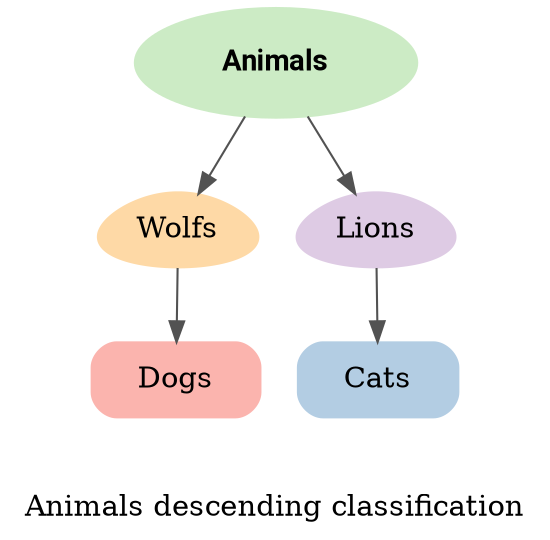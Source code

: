 digraph Animals {
  label="\n\nAnimals descending classification"

  node [style="rounded, filled" colorscheme=pastel15]
  edge [arrowsize=1 color="/greys4/4"]

  Animals [color=3 fontname="Roboto Bold" fontsize=14 margin="0.3, 0.15"]

  {
    node [shape=egg]
    Wolfs [color=5]
    Lions [color=4]
  }

  {
    node [shape=box margin="0.3, 0.055"]
    Dogs [color=1]
    Cats [color=2]
  }

  Animals -> { Wolfs Lions }
  Wolfs -> Dogs
  Lions -> Cats
}
